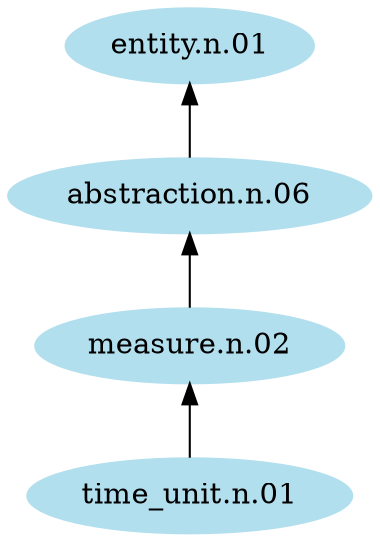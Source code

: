 digraph unix {
	node [color=lightblue2 style=filled]
	rankdir=BT
	"time_unit.n.01" -> "measure.n.02"
	"measure.n.02" -> "abstraction.n.06"
	"abstraction.n.06" -> "entity.n.01"
}
